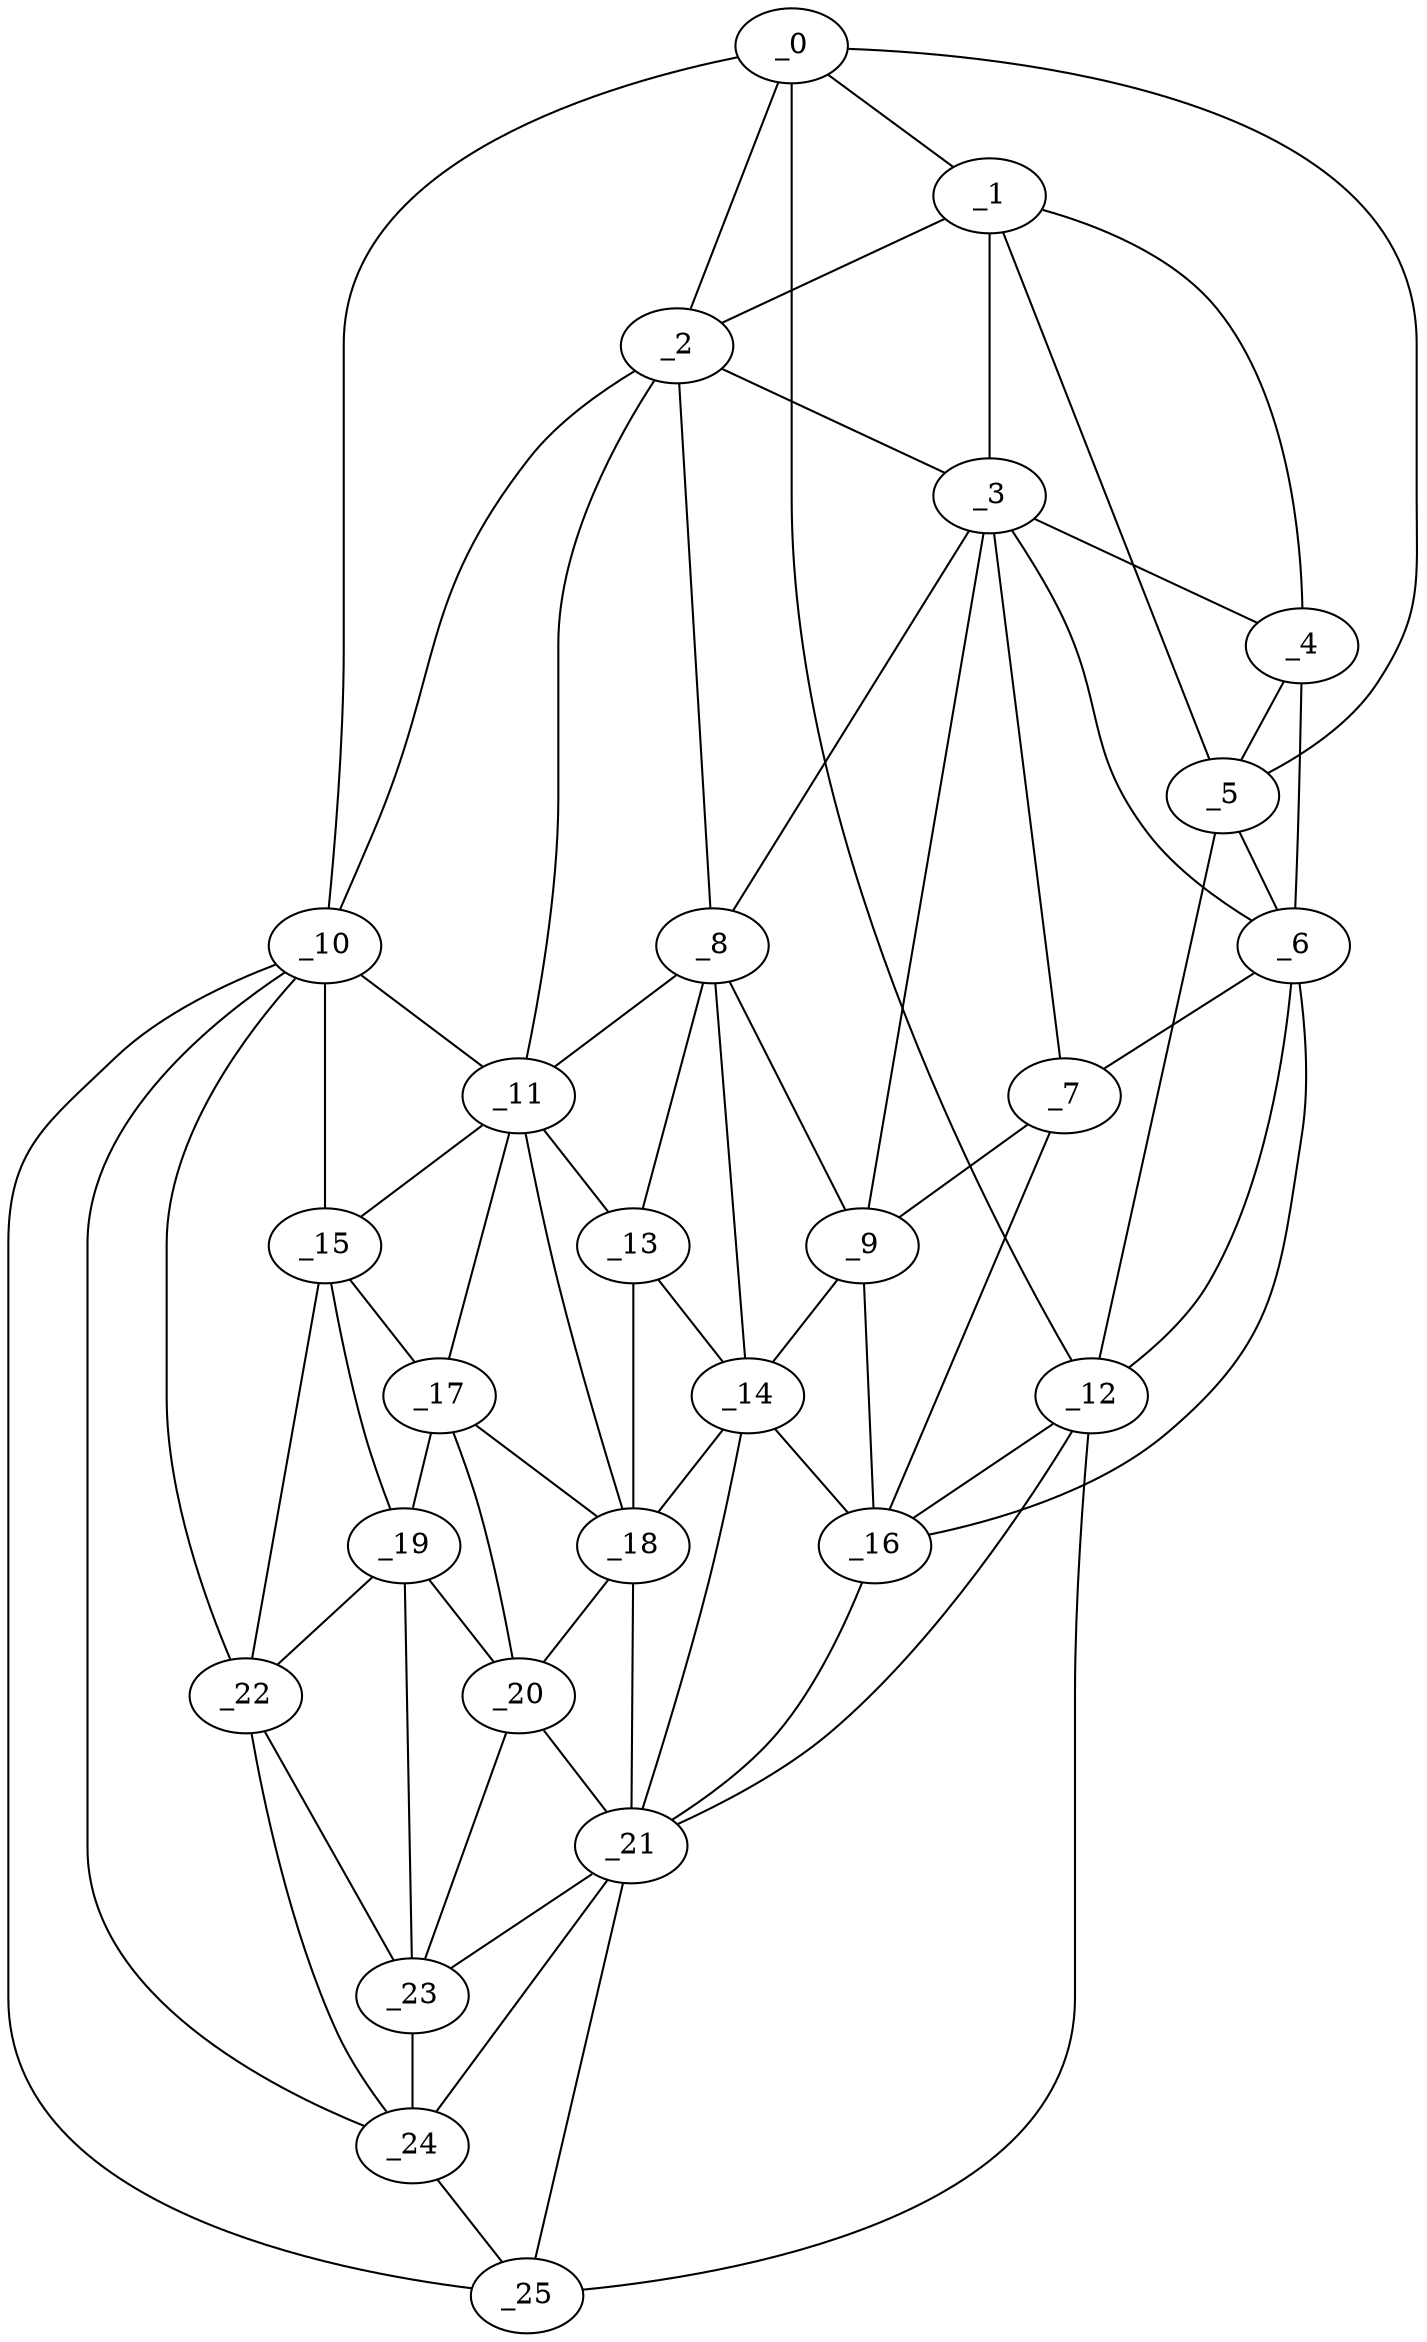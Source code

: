 graph "obj98__285.gxl" {
	_0	 [x=7,
		y=86];
	_1	 [x=37,
		y=60];
	_0 -- _1	 [valence=1];
	_2	 [x=41,
		y=55];
	_0 -- _2	 [valence=1];
	_5	 [x=49,
		y=71];
	_0 -- _5	 [valence=2];
	_10	 [x=67,
		y=6];
	_0 -- _10	 [valence=1];
	_12	 [x=68,
		y=91];
	_0 -- _12	 [valence=1];
	_1 -- _2	 [valence=2];
	_3	 [x=47,
		y=57];
	_1 -- _3	 [valence=1];
	_4	 [x=49,
		y=65];
	_1 -- _4	 [valence=2];
	_1 -- _5	 [valence=1];
	_2 -- _3	 [valence=2];
	_8	 [x=64,
		y=44];
	_2 -- _8	 [valence=2];
	_2 -- _10	 [valence=2];
	_11	 [x=67,
		y=31];
	_2 -- _11	 [valence=1];
	_3 -- _4	 [valence=2];
	_6	 [x=58,
		y=66];
	_3 -- _6	 [valence=2];
	_7	 [x=62,
		y=60];
	_3 -- _7	 [valence=2];
	_3 -- _8	 [valence=2];
	_9	 [x=65,
		y=55];
	_3 -- _9	 [valence=2];
	_4 -- _5	 [valence=2];
	_4 -- _6	 [valence=2];
	_5 -- _6	 [valence=2];
	_5 -- _12	 [valence=2];
	_6 -- _7	 [valence=2];
	_6 -- _12	 [valence=1];
	_16	 [x=75,
		y=55];
	_6 -- _16	 [valence=1];
	_7 -- _9	 [valence=2];
	_7 -- _16	 [valence=2];
	_8 -- _9	 [valence=2];
	_8 -- _11	 [valence=2];
	_13	 [x=69,
		y=40];
	_8 -- _13	 [valence=2];
	_14	 [x=73,
		y=44];
	_8 -- _14	 [valence=2];
	_9 -- _14	 [valence=2];
	_9 -- _16	 [valence=1];
	_10 -- _11	 [valence=1];
	_15	 [x=74,
		y=16];
	_10 -- _15	 [valence=2];
	_22	 [x=84,
		y=14];
	_10 -- _22	 [valence=1];
	_24	 [x=100,
		y=14];
	_10 -- _24	 [valence=2];
	_25	 [x=122,
		y=10];
	_10 -- _25	 [valence=1];
	_11 -- _13	 [valence=1];
	_11 -- _15	 [valence=2];
	_17	 [x=76,
		y=28];
	_11 -- _17	 [valence=2];
	_18	 [x=76,
		y=39];
	_11 -- _18	 [valence=2];
	_12 -- _16	 [valence=2];
	_21	 [x=83,
		y=43];
	_12 -- _21	 [valence=2];
	_12 -- _25	 [valence=1];
	_13 -- _14	 [valence=1];
	_13 -- _18	 [valence=2];
	_14 -- _16	 [valence=1];
	_14 -- _18	 [valence=2];
	_14 -- _21	 [valence=2];
	_15 -- _17	 [valence=2];
	_19	 [x=82,
		y=18];
	_15 -- _19	 [valence=2];
	_15 -- _22	 [valence=1];
	_16 -- _21	 [valence=1];
	_17 -- _18	 [valence=1];
	_17 -- _19	 [valence=2];
	_20	 [x=82,
		y=31];
	_17 -- _20	 [valence=2];
	_18 -- _20	 [valence=2];
	_18 -- _21	 [valence=1];
	_19 -- _20	 [valence=2];
	_19 -- _22	 [valence=2];
	_23	 [x=93,
		y=19];
	_19 -- _23	 [valence=1];
	_20 -- _21	 [valence=1];
	_20 -- _23	 [valence=2];
	_21 -- _23	 [valence=1];
	_21 -- _24	 [valence=2];
	_21 -- _25	 [valence=2];
	_22 -- _23	 [valence=1];
	_22 -- _24	 [valence=2];
	_23 -- _24	 [valence=2];
	_24 -- _25	 [valence=1];
}
